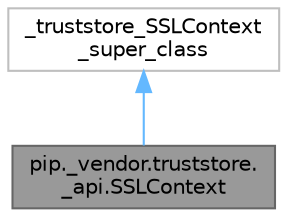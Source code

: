digraph "pip._vendor.truststore._api.SSLContext"
{
 // LATEX_PDF_SIZE
  bgcolor="transparent";
  edge [fontname=Helvetica,fontsize=10,labelfontname=Helvetica,labelfontsize=10];
  node [fontname=Helvetica,fontsize=10,shape=box,height=0.2,width=0.4];
  Node1 [id="Node000001",label="pip._vendor.truststore.\l_api.SSLContext",height=0.2,width=0.4,color="gray40", fillcolor="grey60", style="filled", fontcolor="black",tooltip=" "];
  Node2 -> Node1 [id="edge2_Node000001_Node000002",dir="back",color="steelblue1",style="solid",tooltip=" "];
  Node2 [id="Node000002",label="_truststore_SSLContext\l_super_class",height=0.2,width=0.4,color="grey75", fillcolor="white", style="filled",URL="$db/dc1/class__truststore__SSLContext__super__class.html",tooltip=" "];
}

